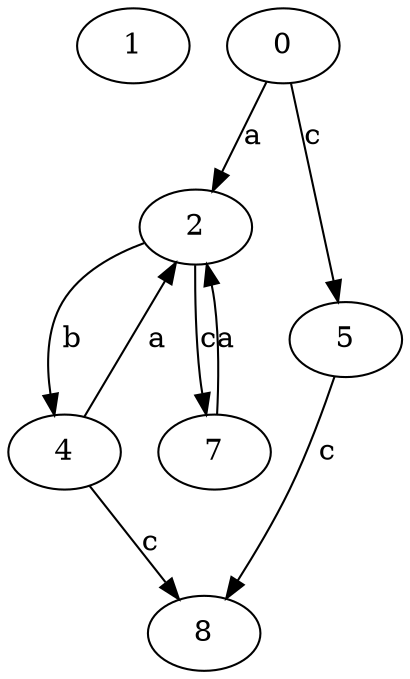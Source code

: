 strict digraph  {
1;
2;
0;
4;
5;
7;
8;
2 -> 4  [label=b];
2 -> 7  [label=c];
0 -> 2  [label=a];
0 -> 5  [label=c];
4 -> 2  [label=a];
4 -> 8  [label=c];
5 -> 8  [label=c];
7 -> 2  [label=a];
}
